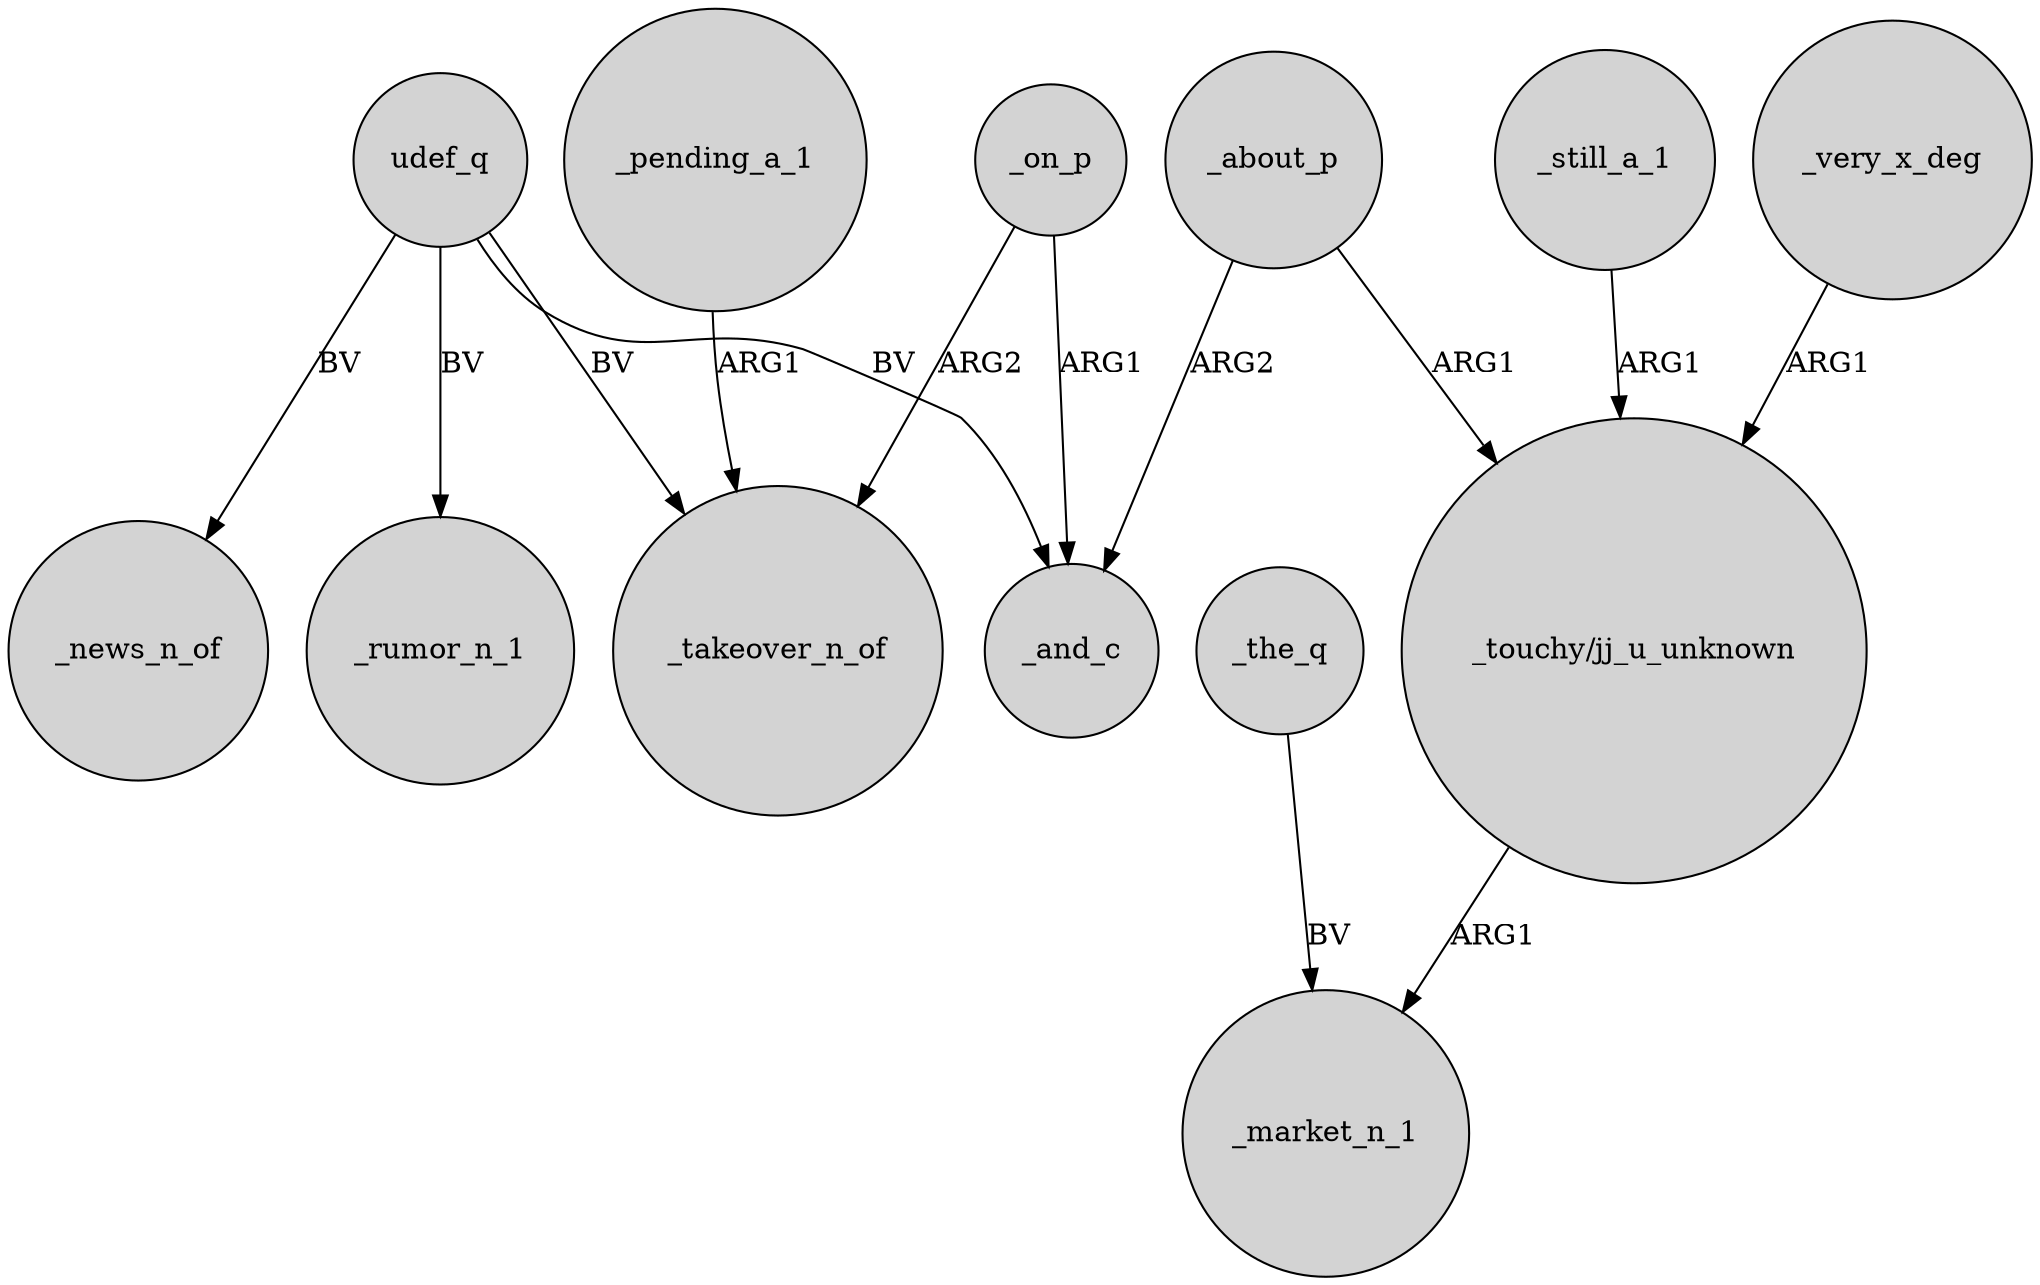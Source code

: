 digraph {
	node [shape=circle style=filled]
	udef_q -> _news_n_of [label=BV]
	_about_p -> "_touchy/jj_u_unknown" [label=ARG1]
	"_touchy/jj_u_unknown" -> _market_n_1 [label=ARG1]
	_on_p -> _takeover_n_of [label=ARG2]
	_on_p -> _and_c [label=ARG1]
	_the_q -> _market_n_1 [label=BV]
	udef_q -> _and_c [label=BV]
	udef_q -> _takeover_n_of [label=BV]
	_very_x_deg -> "_touchy/jj_u_unknown" [label=ARG1]
	_pending_a_1 -> _takeover_n_of [label=ARG1]
	_about_p -> _and_c [label=ARG2]
	udef_q -> _rumor_n_1 [label=BV]
	_still_a_1 -> "_touchy/jj_u_unknown" [label=ARG1]
}
